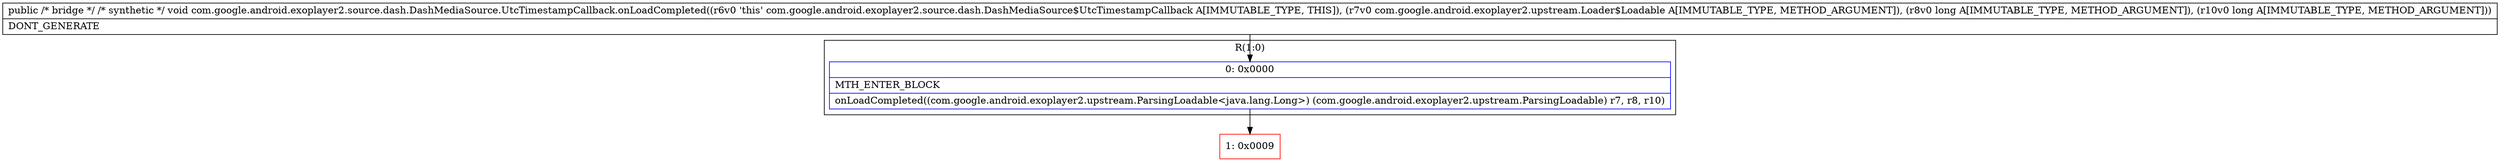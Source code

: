 digraph "CFG forcom.google.android.exoplayer2.source.dash.DashMediaSource.UtcTimestampCallback.onLoadCompleted(Lcom\/google\/android\/exoplayer2\/upstream\/Loader$Loadable;JJ)V" {
subgraph cluster_Region_1417192421 {
label = "R(1:0)";
node [shape=record,color=blue];
Node_0 [shape=record,label="{0\:\ 0x0000|MTH_ENTER_BLOCK\l|onLoadCompleted((com.google.android.exoplayer2.upstream.ParsingLoadable\<java.lang.Long\>) (com.google.android.exoplayer2.upstream.ParsingLoadable) r7, r8, r10)\l}"];
}
Node_1 [shape=record,color=red,label="{1\:\ 0x0009}"];
MethodNode[shape=record,label="{public \/* bridge *\/ \/* synthetic *\/ void com.google.android.exoplayer2.source.dash.DashMediaSource.UtcTimestampCallback.onLoadCompleted((r6v0 'this' com.google.android.exoplayer2.source.dash.DashMediaSource$UtcTimestampCallback A[IMMUTABLE_TYPE, THIS]), (r7v0 com.google.android.exoplayer2.upstream.Loader$Loadable A[IMMUTABLE_TYPE, METHOD_ARGUMENT]), (r8v0 long A[IMMUTABLE_TYPE, METHOD_ARGUMENT]), (r10v0 long A[IMMUTABLE_TYPE, METHOD_ARGUMENT]))  | DONT_GENERATE\l}"];
MethodNode -> Node_0;
Node_0 -> Node_1;
}

